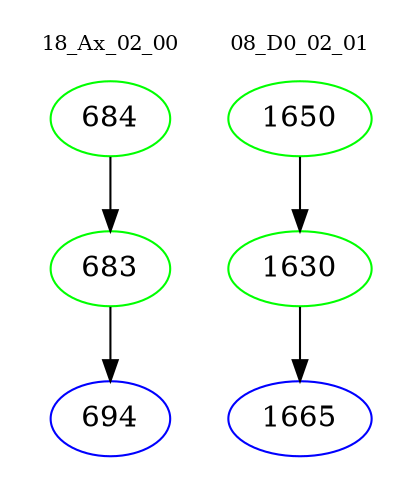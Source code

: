 digraph{
subgraph cluster_0 {
color = white
label = "18_Ax_02_00";
fontsize=10;
T0_684 [label="684", color="green"]
T0_684 -> T0_683 [color="black"]
T0_683 [label="683", color="green"]
T0_683 -> T0_694 [color="black"]
T0_694 [label="694", color="blue"]
}
subgraph cluster_1 {
color = white
label = "08_D0_02_01";
fontsize=10;
T1_1650 [label="1650", color="green"]
T1_1650 -> T1_1630 [color="black"]
T1_1630 [label="1630", color="green"]
T1_1630 -> T1_1665 [color="black"]
T1_1665 [label="1665", color="blue"]
}
}
